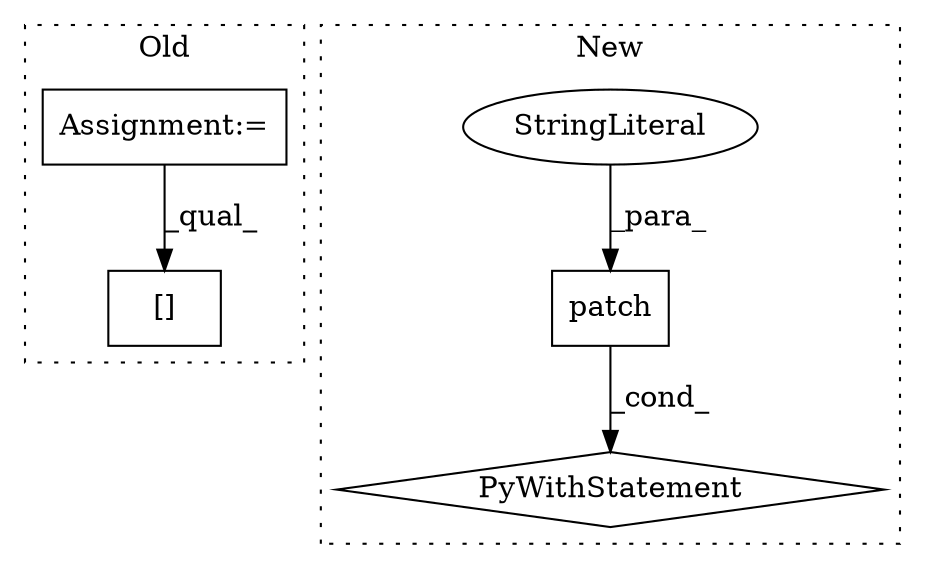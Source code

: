 digraph G {
subgraph cluster0 {
1 [label="[]" a="2" s="22477,22498" l="20,1" shape="box"];
5 [label="Assignment:=" a="7" s="22347,22433" l="64,2" shape="box"];
label = "Old";
style="dotted";
}
subgraph cluster1 {
2 [label="patch" a="32" s="22093,22128" l="6,1" shape="box"];
3 [label="PyWithStatement" a="104" s="22083,22129" l="10,2" shape="diamond"];
4 [label="StringLiteral" a="45" s="22099" l="29" shape="ellipse"];
label = "New";
style="dotted";
}
2 -> 3 [label="_cond_"];
4 -> 2 [label="_para_"];
5 -> 1 [label="_qual_"];
}